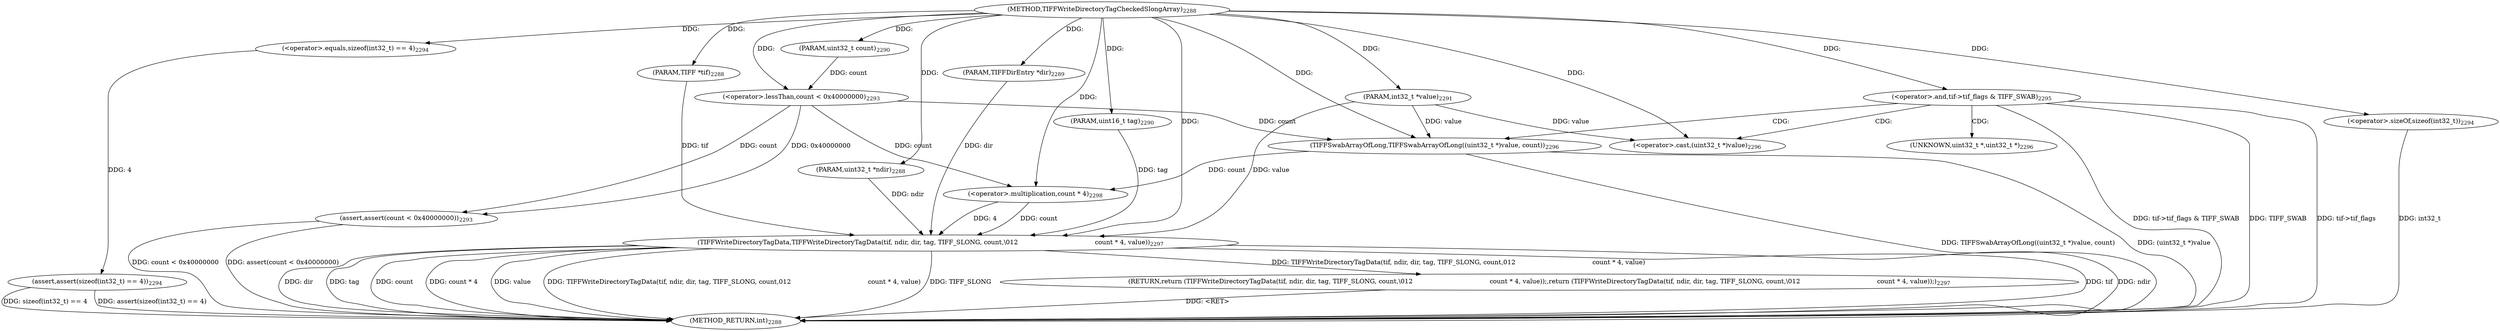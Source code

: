 digraph "TIFFWriteDirectoryTagCheckedSlongArray" {  
"70156" [label = <(METHOD,TIFFWriteDirectoryTagCheckedSlongArray)<SUB>2288</SUB>> ]
"70197" [label = <(METHOD_RETURN,int)<SUB>2288</SUB>> ]
"70157" [label = <(PARAM,TIFF *tif)<SUB>2288</SUB>> ]
"70158" [label = <(PARAM,uint32_t *ndir)<SUB>2288</SUB>> ]
"70159" [label = <(PARAM,TIFFDirEntry *dir)<SUB>2289</SUB>> ]
"70160" [label = <(PARAM,uint16_t tag)<SUB>2290</SUB>> ]
"70161" [label = <(PARAM,uint32_t count)<SUB>2290</SUB>> ]
"70162" [label = <(PARAM,int32_t *value)<SUB>2291</SUB>> ]
"70164" [label = <(assert,assert(count &lt; 0x40000000))<SUB>2293</SUB>> ]
"70168" [label = <(assert,assert(sizeof(int32_t) == 4))<SUB>2294</SUB>> ]
"70185" [label = <(RETURN,return (TIFFWriteDirectoryTagData(tif, ndir, dir, tag, TIFF_SLONG, count,\012                                      count * 4, value));,return (TIFFWriteDirectoryTagData(tif, ndir, dir, tag, TIFF_SLONG, count,\012                                      count * 4, value));)<SUB>2297</SUB>> ]
"70174" [label = <(&lt;operator&gt;.and,tif-&gt;tif_flags &amp; TIFF_SWAB)<SUB>2295</SUB>> ]
"70186" [label = <(TIFFWriteDirectoryTagData,TIFFWriteDirectoryTagData(tif, ndir, dir, tag, TIFF_SLONG, count,\012                                      count * 4, value))<SUB>2297</SUB>> ]
"70165" [label = <(&lt;operator&gt;.lessThan,count &lt; 0x40000000)<SUB>2293</SUB>> ]
"70169" [label = <(&lt;operator&gt;.equals,sizeof(int32_t) == 4)<SUB>2294</SUB>> ]
"70180" [label = <(TIFFSwabArrayOfLong,TIFFSwabArrayOfLong((uint32_t *)value, count))<SUB>2296</SUB>> ]
"70170" [label = <(&lt;operator&gt;.sizeOf,sizeof(int32_t))<SUB>2294</SUB>> ]
"70193" [label = <(&lt;operator&gt;.multiplication,count * 4)<SUB>2298</SUB>> ]
"70181" [label = <(&lt;operator&gt;.cast,(uint32_t *)value)<SUB>2296</SUB>> ]
"70182" [label = <(UNKNOWN,uint32_t *,uint32_t *)<SUB>2296</SUB>> ]
  "70185" -> "70197"  [ label = "DDG: &lt;RET&gt;"] 
  "70164" -> "70197"  [ label = "DDG: count &lt; 0x40000000"] 
  "70164" -> "70197"  [ label = "DDG: assert(count &lt; 0x40000000)"] 
  "70168" -> "70197"  [ label = "DDG: sizeof(int32_t) == 4"] 
  "70168" -> "70197"  [ label = "DDG: assert(sizeof(int32_t) == 4)"] 
  "70174" -> "70197"  [ label = "DDG: tif-&gt;tif_flags"] 
  "70174" -> "70197"  [ label = "DDG: tif-&gt;tif_flags &amp; TIFF_SWAB"] 
  "70180" -> "70197"  [ label = "DDG: (uint32_t *)value"] 
  "70180" -> "70197"  [ label = "DDG: TIFFSwabArrayOfLong((uint32_t *)value, count)"] 
  "70186" -> "70197"  [ label = "DDG: tif"] 
  "70186" -> "70197"  [ label = "DDG: ndir"] 
  "70186" -> "70197"  [ label = "DDG: dir"] 
  "70186" -> "70197"  [ label = "DDG: tag"] 
  "70186" -> "70197"  [ label = "DDG: count"] 
  "70186" -> "70197"  [ label = "DDG: count * 4"] 
  "70186" -> "70197"  [ label = "DDG: value"] 
  "70186" -> "70197"  [ label = "DDG: TIFFWriteDirectoryTagData(tif, ndir, dir, tag, TIFF_SLONG, count,\012                                      count * 4, value)"] 
  "70174" -> "70197"  [ label = "DDG: TIFF_SWAB"] 
  "70186" -> "70197"  [ label = "DDG: TIFF_SLONG"] 
  "70170" -> "70197"  [ label = "DDG: int32_t"] 
  "70156" -> "70157"  [ label = "DDG: "] 
  "70156" -> "70158"  [ label = "DDG: "] 
  "70156" -> "70159"  [ label = "DDG: "] 
  "70156" -> "70160"  [ label = "DDG: "] 
  "70156" -> "70161"  [ label = "DDG: "] 
  "70156" -> "70162"  [ label = "DDG: "] 
  "70186" -> "70185"  [ label = "DDG: TIFFWriteDirectoryTagData(tif, ndir, dir, tag, TIFF_SLONG, count,\012                                      count * 4, value)"] 
  "70165" -> "70164"  [ label = "DDG: count"] 
  "70165" -> "70164"  [ label = "DDG: 0x40000000"] 
  "70169" -> "70168"  [ label = "DDG: 4"] 
  "70161" -> "70165"  [ label = "DDG: count"] 
  "70156" -> "70165"  [ label = "DDG: "] 
  "70156" -> "70169"  [ label = "DDG: "] 
  "70156" -> "70174"  [ label = "DDG: "] 
  "70157" -> "70186"  [ label = "DDG: tif"] 
  "70156" -> "70186"  [ label = "DDG: "] 
  "70158" -> "70186"  [ label = "DDG: ndir"] 
  "70159" -> "70186"  [ label = "DDG: dir"] 
  "70160" -> "70186"  [ label = "DDG: tag"] 
  "70193" -> "70186"  [ label = "DDG: count"] 
  "70193" -> "70186"  [ label = "DDG: 4"] 
  "70162" -> "70186"  [ label = "DDG: value"] 
  "70156" -> "70170"  [ label = "DDG: "] 
  "70162" -> "70180"  [ label = "DDG: value"] 
  "70156" -> "70180"  [ label = "DDG: "] 
  "70165" -> "70180"  [ label = "DDG: count"] 
  "70165" -> "70193"  [ label = "DDG: count"] 
  "70180" -> "70193"  [ label = "DDG: count"] 
  "70156" -> "70193"  [ label = "DDG: "] 
  "70162" -> "70181"  [ label = "DDG: value"] 
  "70156" -> "70181"  [ label = "DDG: "] 
  "70174" -> "70182"  [ label = "CDG: "] 
  "70174" -> "70180"  [ label = "CDG: "] 
  "70174" -> "70181"  [ label = "CDG: "] 
}
